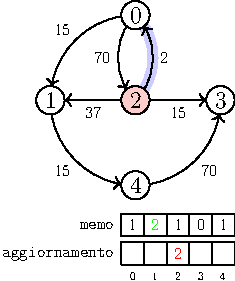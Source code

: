 unitsize(.5cm);

void draw_node(pair pos, string text, bool active = false) {
	path c = circle(pos, .5);
	
	if(active) fill(c, rgb(1,.8,.8));
	else fill(c, white);
	
	draw(c, black);
	label(text, pos);
}

void draw_edge(path edge, string text, align al = NoAlign, int status = 0) {
	pair a = relpoint(edge, 0);
	pair b = relpoint(edge, 1);

	real time_a = intersect(edge, circle(a, .5))[0];
	real time_b = intersect(edge, circle(b, .5))[0];

	path sub = subpath(edge, time_a, time_b);
	pair mid = midpoint(sub);
	
	label(scale(.7) * text, mid, al);

    if (status == 2)
	    draw(edge, rgb(.8,.8,1) + linewidth(5));
	if (status == 1)
	    draw(sub, dashed, arrow = EndArrow(TeXHead, size = 1.5));
	else
	    draw(sub, arrow = EndArrow(TeXHead, size = 1.5));
}

void draw_table(string[] num_memo, string[] num_agg, bool[] col_memo, bool[] col_agg) {
    int i;
    
    draw((-0.5,-4.8) -- (3.5,-4.8) -- (3.5,-4) -- (-0.5,-4));
    draw((-0.5,-5.8) -- (3.5,-5.8) -- (3.5,-5) -- (-0.5,-5));
    
    for (i = 0; i < 5; i = i + 1) {
        draw((i * 0.8 - 0.5,-4) .. (i * 0.8 - 0.5,-4.8));
        draw((i * 0.8 - 0.5,-5) .. (i * 0.8 - 0.5,-5.8));
        
        label(scale(.5) * (string)i, (i * 0.8 - 0.1,-5.8), S);
        
        if (col_memo[i])
            label(scale(.7) * num_memo[i], (i * 0.8 - 0.1,-4.4), rgb(0,1,0));
        else
            label(scale(.7) * num_memo[i], (i * 0.8 - 0.1,-4.4));
        
        if (col_agg[i])
            label(scale(.7) * num_agg[i], (i * 0.8 - 0.1,-5.4), rgb(1,0,0));
        else
            label(scale(.7) * num_agg[i], (i * 0.8 - 0.1,-5.4));
    }
    
    label(scale(.7) * "\tt memo", (-0.5,-4.4), W);
    label(scale(.7) * "\tt aggiornamento", (-0.5,-5.4), W);
}

pair n0 = (0,3);
pair n1 = (-3,0);
pair n2 = (0,0);
pair n3 = (3,0);
pair n4 = (0,-3);

string[] num_memo = {"1", "2", "1", "0", "1"};
string[] num_agg = {"", "", "2", "", ""};
bool[] col_memo = {false, true, false, false, false};
bool[] col_agg = {false, false, true, false, false};

draw_edge(n0{left} .. {down}n1, "15", NW, 0);
draw_edge(n0{down-right} .. {down-left}n2, "70", W, 0);
draw_edge(n1{down} .. {right}n4, "15", SW, 0);
draw_edge(n2 .. n1, "37", S, 0);
draw_edge(n2{up-left} .. {up-right}n0, "2", E, 2);
draw_edge(n2 .. n3, "15", S, 0);
draw_edge(n4{right} .. {up}n3, "70", SE, 0);

draw_node(n0, "0");
draw_node(n1, "1");
draw_node(n2, "2", true);
draw_node(n3, "3");
draw_node(n4, "4");

draw_table(num_memo, num_agg, col_memo, col_agg);